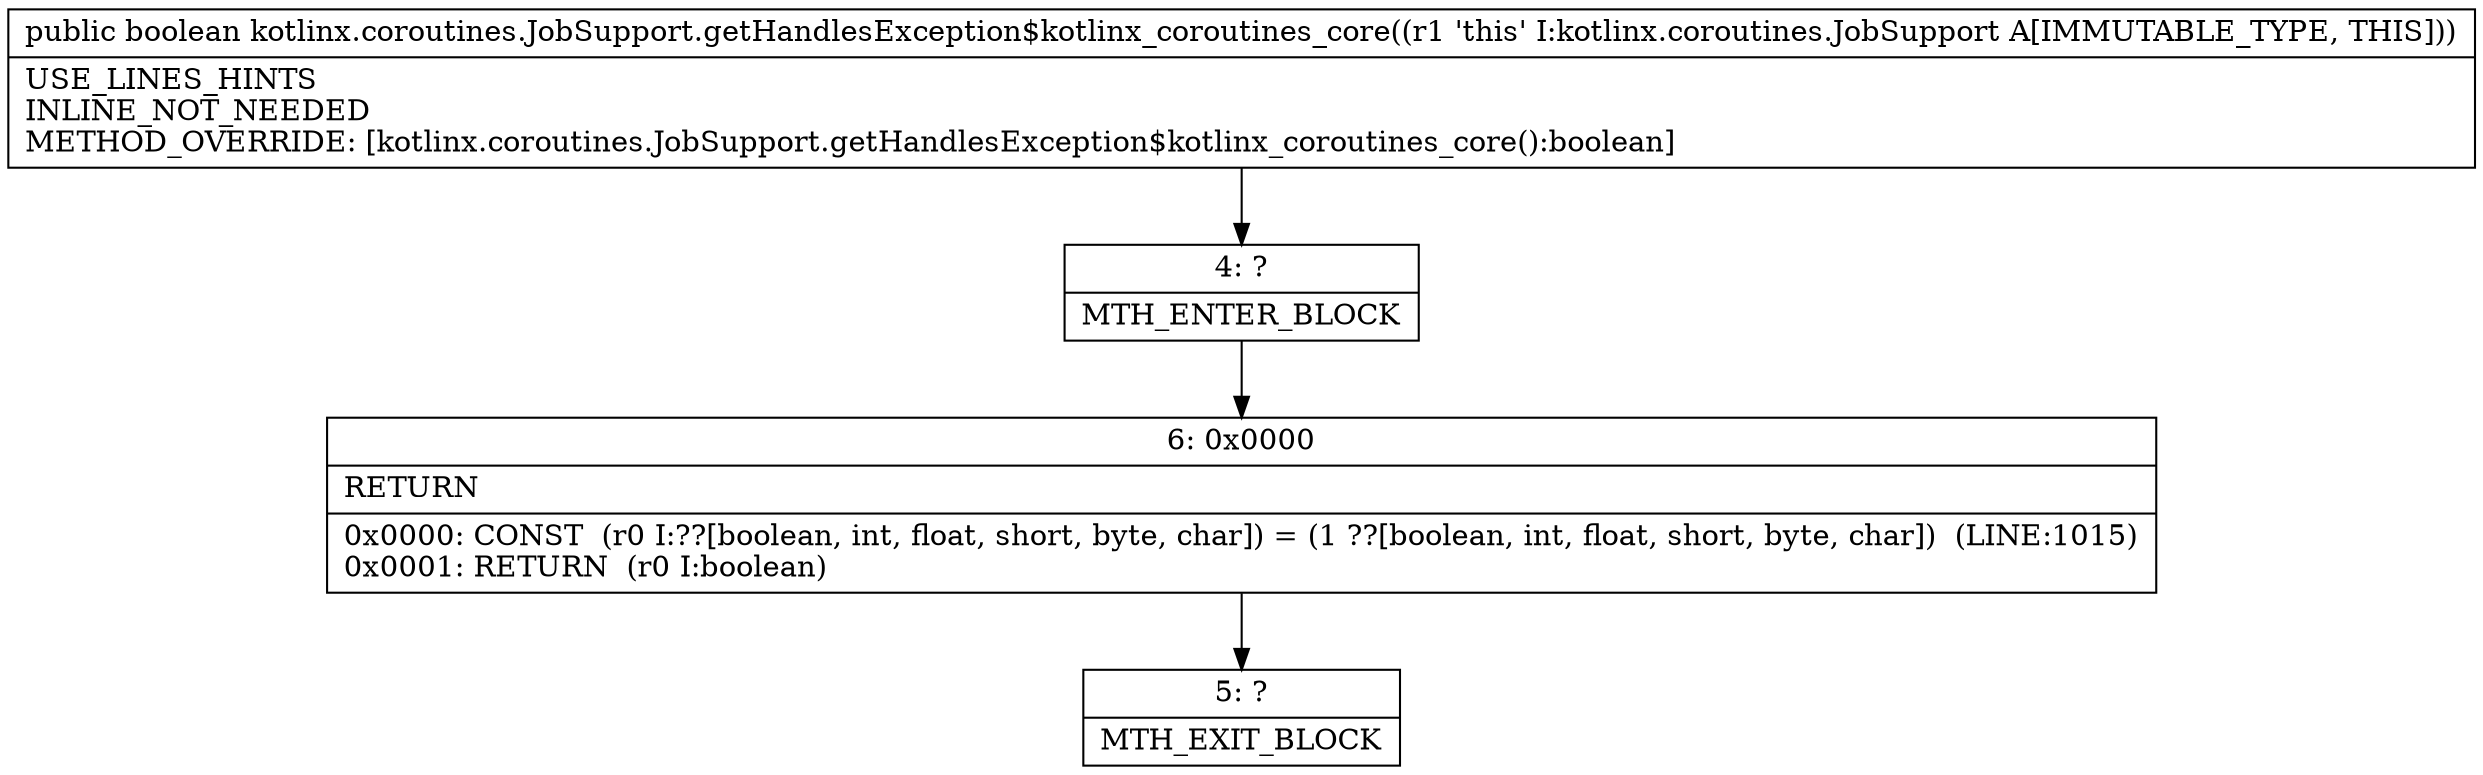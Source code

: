 digraph "CFG forkotlinx.coroutines.JobSupport.getHandlesException$kotlinx_coroutines_core()Z" {
Node_4 [shape=record,label="{4\:\ ?|MTH_ENTER_BLOCK\l}"];
Node_6 [shape=record,label="{6\:\ 0x0000|RETURN\l|0x0000: CONST  (r0 I:??[boolean, int, float, short, byte, char]) = (1 ??[boolean, int, float, short, byte, char])  (LINE:1015)\l0x0001: RETURN  (r0 I:boolean) \l}"];
Node_5 [shape=record,label="{5\:\ ?|MTH_EXIT_BLOCK\l}"];
MethodNode[shape=record,label="{public boolean kotlinx.coroutines.JobSupport.getHandlesException$kotlinx_coroutines_core((r1 'this' I:kotlinx.coroutines.JobSupport A[IMMUTABLE_TYPE, THIS]))  | USE_LINES_HINTS\lINLINE_NOT_NEEDED\lMETHOD_OVERRIDE: [kotlinx.coroutines.JobSupport.getHandlesException$kotlinx_coroutines_core():boolean]\l}"];
MethodNode -> Node_4;Node_4 -> Node_6;
Node_6 -> Node_5;
}

